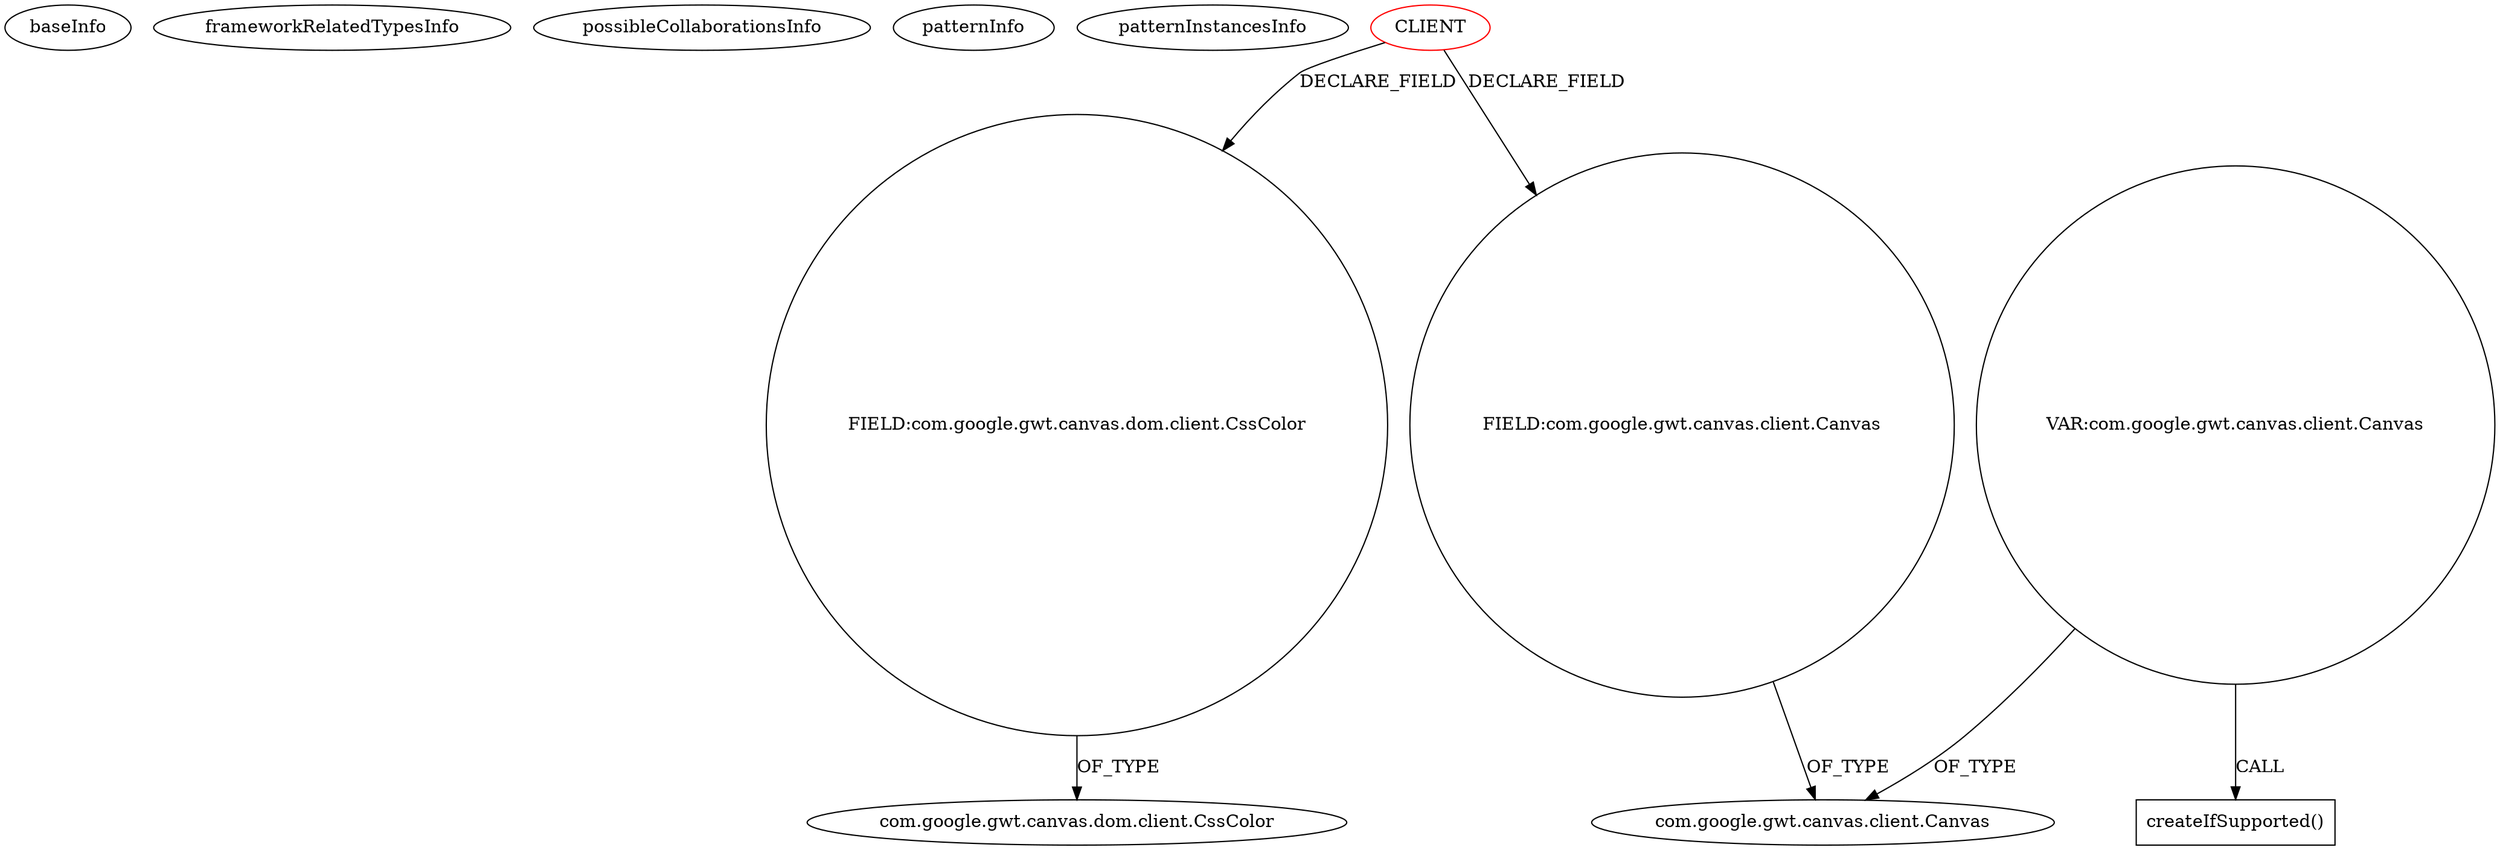 digraph {
baseInfo[graphId=1590,category="pattern",isAnonymous=false,possibleRelation=false]
frameworkRelatedTypesInfo[]
possibleCollaborationsInfo[]
patternInfo[frequency=2.0,patternRootClient=0]
patternInstancesInfo[0="skavish-collaborative-paint~/skavish-collaborative-paint/collaborative-paint-master/src/com/acme/collpaint/client/page/CollPaintView.java~CollPaintView~4493",1="rafalrusin-rbvis~/rafalrusin-rbvis/rbvis-master/src/rbvis/client/Rbvis.java~Rbvis~4325"]
16[label="FIELD:com.google.gwt.canvas.dom.client.CssColor",vertexType="FIELD_DECLARATION",isFrameworkType=false,shape=circle]
0[label="CLIENT",vertexType="ROOT_CLIENT_CLASS_DECLARATION",isFrameworkType=false,color=red]
2[label="FIELD:com.google.gwt.canvas.client.Canvas",vertexType="FIELD_DECLARATION",isFrameworkType=false,shape=circle]
17[label="com.google.gwt.canvas.dom.client.CssColor",vertexType="FRAMEWORK_CLASS_TYPE",isFrameworkType=false]
3[label="com.google.gwt.canvas.client.Canvas",vertexType="FRAMEWORK_CLASS_TYPE",isFrameworkType=false]
80[label="VAR:com.google.gwt.canvas.client.Canvas",vertexType="VARIABLE_EXPRESION",isFrameworkType=false,shape=circle]
84[label="createIfSupported()",vertexType="INSIDE_CALL",isFrameworkType=false,shape=box]
80->84[label="CALL"]
2->3[label="OF_TYPE"]
16->17[label="OF_TYPE"]
80->3[label="OF_TYPE"]
0->2[label="DECLARE_FIELD"]
0->16[label="DECLARE_FIELD"]
}
